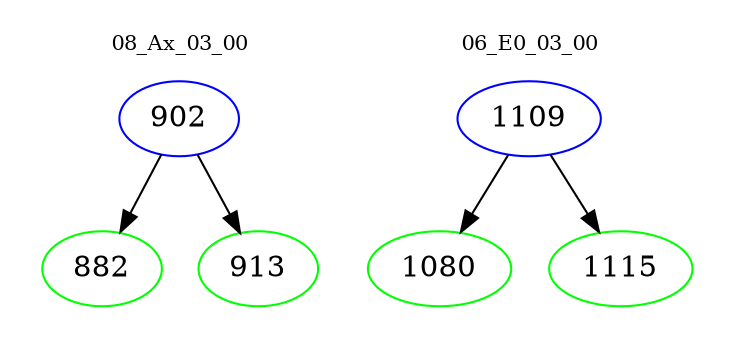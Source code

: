 digraph{
subgraph cluster_0 {
color = white
label = "08_Ax_03_00";
fontsize=10;
T0_902 [label="902", color="blue"]
T0_902 -> T0_882 [color="black"]
T0_882 [label="882", color="green"]
T0_902 -> T0_913 [color="black"]
T0_913 [label="913", color="green"]
}
subgraph cluster_1 {
color = white
label = "06_E0_03_00";
fontsize=10;
T1_1109 [label="1109", color="blue"]
T1_1109 -> T1_1080 [color="black"]
T1_1080 [label="1080", color="green"]
T1_1109 -> T1_1115 [color="black"]
T1_1115 [label="1115", color="green"]
}
}
